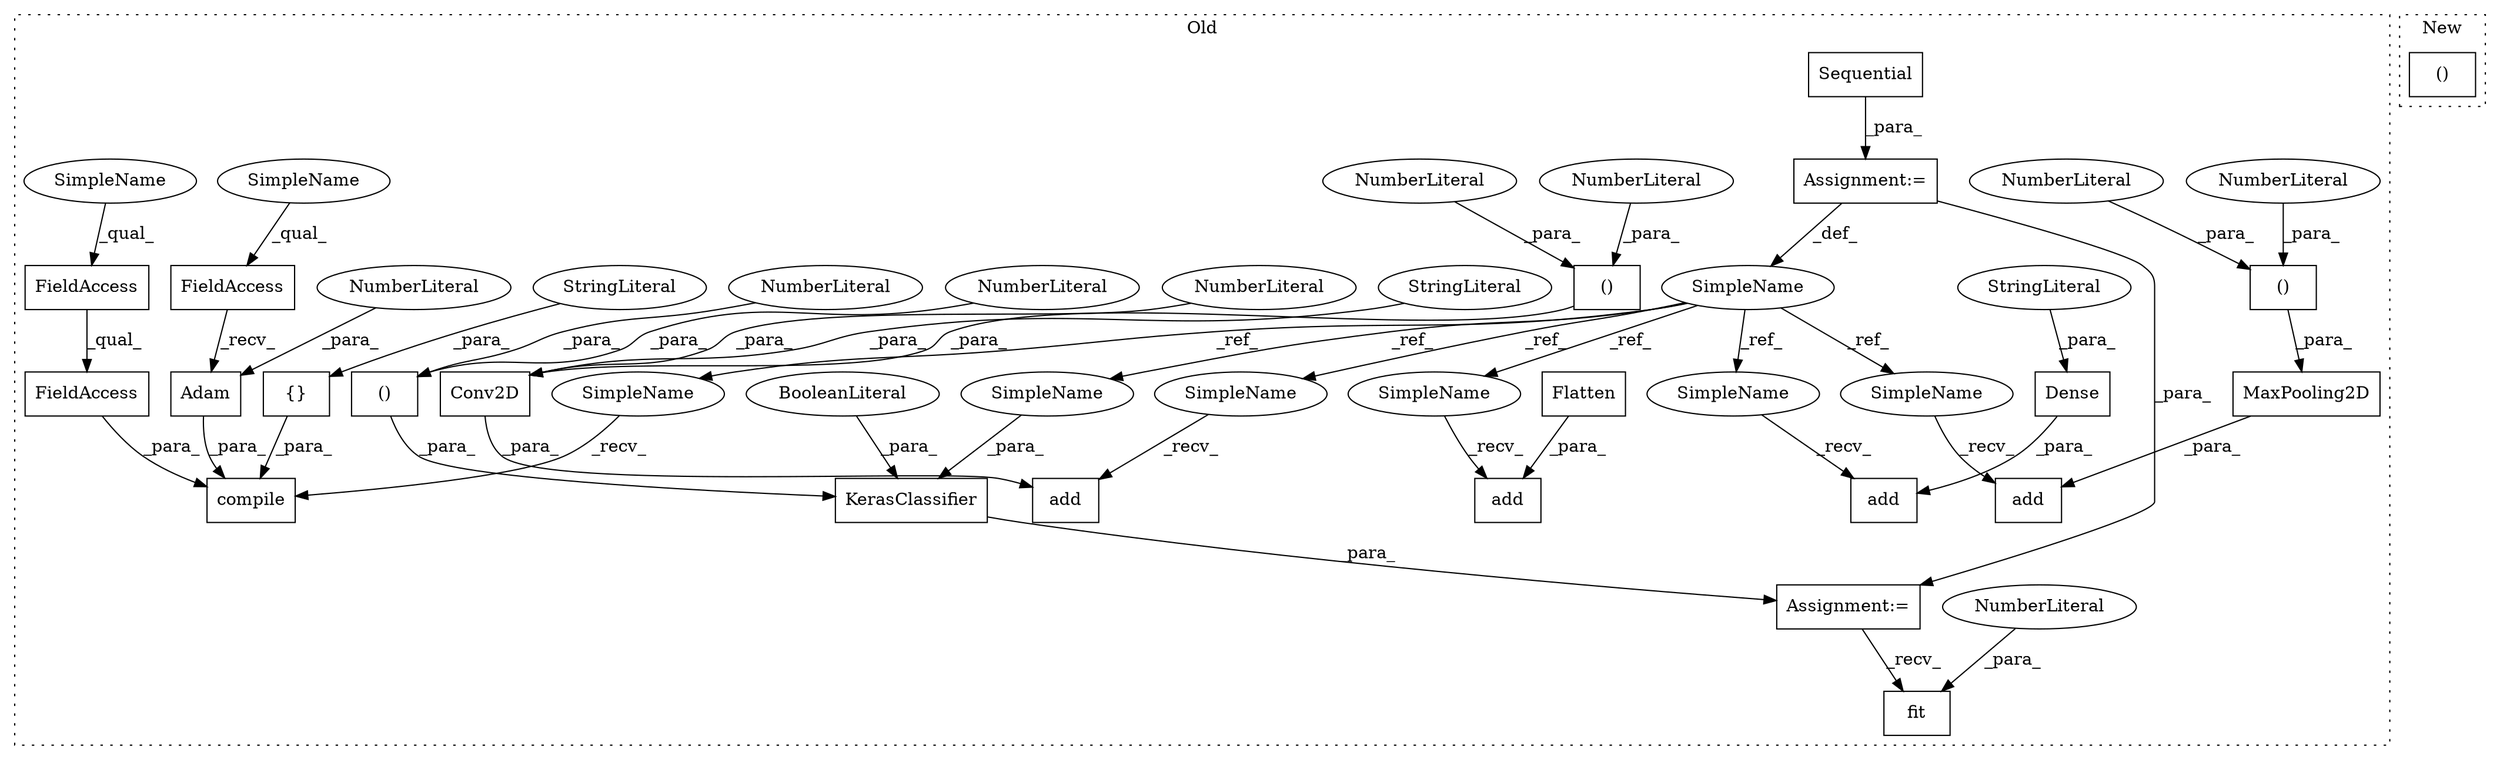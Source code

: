 digraph G {
subgraph cluster0 {
1 [label="MaxPooling2D" a="32" s="4194,4227" l="18,2" shape="box"];
3 [label="()" a="106" s="4212" l="15" shape="box"];
4 [label="add" a="32" s="4190,4229" l="4,1" shape="box"];
5 [label="NumberLiteral" a="34" s="4226" l="1" shape="ellipse"];
6 [label="NumberLiteral" a="34" s="4212" l="1" shape="ellipse"];
7 [label="Sequential" a="32" s="4073" l="12" shape="box"];
8 [label="add" a="32" s="4097,4177" l="4,1" shape="box"];
9 [label="fit" a="32" s="4473,4505" l="4,1" shape="box"];
10 [label="add" a="32" s="4242,4255" l="4,1" shape="box"];
11 [label="()" a="106" s="4144" l="31" shape="box"];
12 [label="add" a="32" s="4268,4291" l="4,1" shape="box"];
13 [label="Conv2D" a="32" s="4101,4175" l="7,2" shape="box"];
14 [label="NumberLiteral" a="34" s="4108" l="1" shape="ellipse"];
15 [label="NumberLiteral" a="34" s="4504" l="1" shape="ellipse"];
16 [label="NumberLiteral" a="34" s="4159" l="2" shape="ellipse"];
17 [label="NumberLiteral" a="34" s="4174" l="1" shape="ellipse"];
18 [label="Flatten" a="32" s="4246" l="9" shape="box"];
19 [label="StringLiteral" a="45" s="4132" l="6" shape="ellipse"];
20 [label="Dense" a="32" s="4272,4290" l="6,1" shape="box"];
21 [label="compile" a="32" s="4304,4402" l="8,1" shape="box"];
22 [label="{}" a="4" s="4390,4401" l="1,1" shape="box"];
23 [label="StringLiteral" a="45" s="4281" l="9" shape="ellipse"];
24 [label="StringLiteral" a="45" s="4391" l="10" shape="ellipse"];
25 [label="FieldAccess" a="22" s="4312" l="37" shape="box"];
26 [label="FieldAccess" a="22" s="4312" l="12" shape="box"];
27 [label="FieldAccess" a="22" s="4350" l="16" shape="box"];
28 [label="Assignment:=" a="7" s="4072" l="1" shape="box"];
29 [label="()" a="106" s="4434" l="15" shape="box"];
30 [label="Adam" a="32" s="4367,4376" l="5,1" shape="box"];
31 [label="NumberLiteral" a="34" s="4372" l="4" shape="ellipse"];
32 [label="NumberLiteral" a="34" s="4448" l="1" shape="ellipse"];
33 [label="NumberLiteral" a="34" s="4434" l="1" shape="ellipse"];
34 [label="KerasClassifier" a="32" s="4413,4462" l="21,1" shape="box"];
35 [label="BooleanLiteral" a="9" s="4457" l="5" shape="ellipse"];
36 [label="SimpleName" a="42" s="4067" l="5" shape="ellipse"];
37 [label="Assignment:=" a="7" s="4412" l="1" shape="box"];
38 [label="SimpleName" a="42" s="4298" l="5" shape="ellipse"];
39 [label="SimpleName" a="42" s="4091" l="5" shape="ellipse"];
40 [label="SimpleName" a="42" s="4236" l="5" shape="ellipse"];
41 [label="SimpleName" a="42" s="4451" l="5" shape="ellipse"];
42 [label="SimpleName" a="42" s="4262" l="5" shape="ellipse"];
43 [label="SimpleName" a="42" s="4184" l="5" shape="ellipse"];
44 [label="SimpleName" a="42" s="4350" l="5" shape="ellipse"];
45 [label="SimpleName" a="42" s="4312" l="5" shape="ellipse"];
label = "Old";
style="dotted";
}
subgraph cluster1 {
2 [label="()" a="106" s="2372" l="20" shape="box"];
label = "New";
style="dotted";
}
1 -> 4 [label="_para_"];
3 -> 1 [label="_para_"];
5 -> 3 [label="_para_"];
6 -> 3 [label="_para_"];
7 -> 28 [label="_para_"];
11 -> 13 [label="_para_"];
13 -> 8 [label="_para_"];
14 -> 13 [label="_para_"];
15 -> 9 [label="_para_"];
16 -> 11 [label="_para_"];
17 -> 11 [label="_para_"];
18 -> 10 [label="_para_"];
19 -> 13 [label="_para_"];
20 -> 12 [label="_para_"];
22 -> 21 [label="_para_"];
23 -> 20 [label="_para_"];
24 -> 22 [label="_para_"];
25 -> 21 [label="_para_"];
26 -> 25 [label="_qual_"];
27 -> 30 [label="_recv_"];
28 -> 36 [label="_def_"];
28 -> 37 [label="_para_"];
29 -> 34 [label="_para_"];
30 -> 21 [label="_para_"];
31 -> 30 [label="_para_"];
32 -> 29 [label="_para_"];
33 -> 29 [label="_para_"];
34 -> 37 [label="_para_"];
35 -> 34 [label="_para_"];
36 -> 40 [label="_ref_"];
36 -> 38 [label="_ref_"];
36 -> 39 [label="_ref_"];
36 -> 41 [label="_ref_"];
36 -> 42 [label="_ref_"];
36 -> 43 [label="_ref_"];
37 -> 9 [label="_recv_"];
38 -> 21 [label="_recv_"];
39 -> 8 [label="_recv_"];
40 -> 10 [label="_recv_"];
41 -> 34 [label="_para_"];
42 -> 12 [label="_recv_"];
43 -> 4 [label="_recv_"];
44 -> 27 [label="_qual_"];
45 -> 26 [label="_qual_"];
}